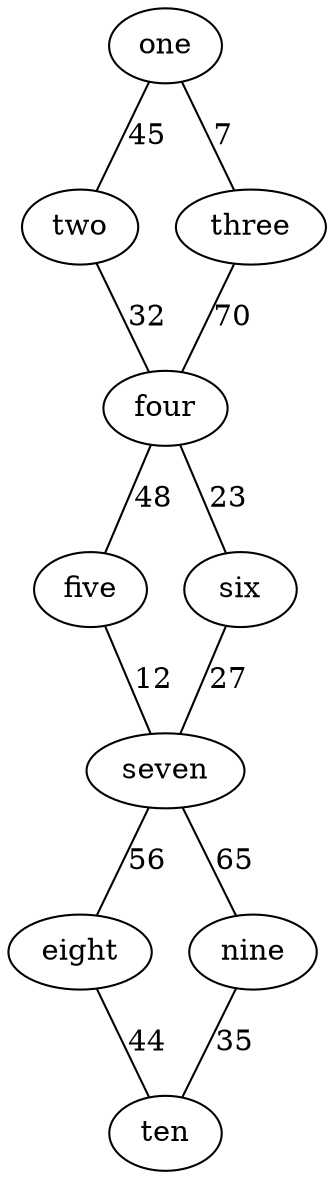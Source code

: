 graph SampleGraph {
//nodes
one;
two;
three;
four;
five;
six;
seven;
eight;
nine;
ten;
//edges
one -- two [label="45"];
one -- three [label="7"];
two -- four [label="32"];
three -- four [label="70"];
four -- five [label="48"];
four -- six [label="23"];
five -- seven [label="12"];
six -- seven [label="27"];
seven -- eight [label="56"];
seven -- nine [label="65"];
eight -- ten [label="44"];
nine -- ten [label="35"];
}

